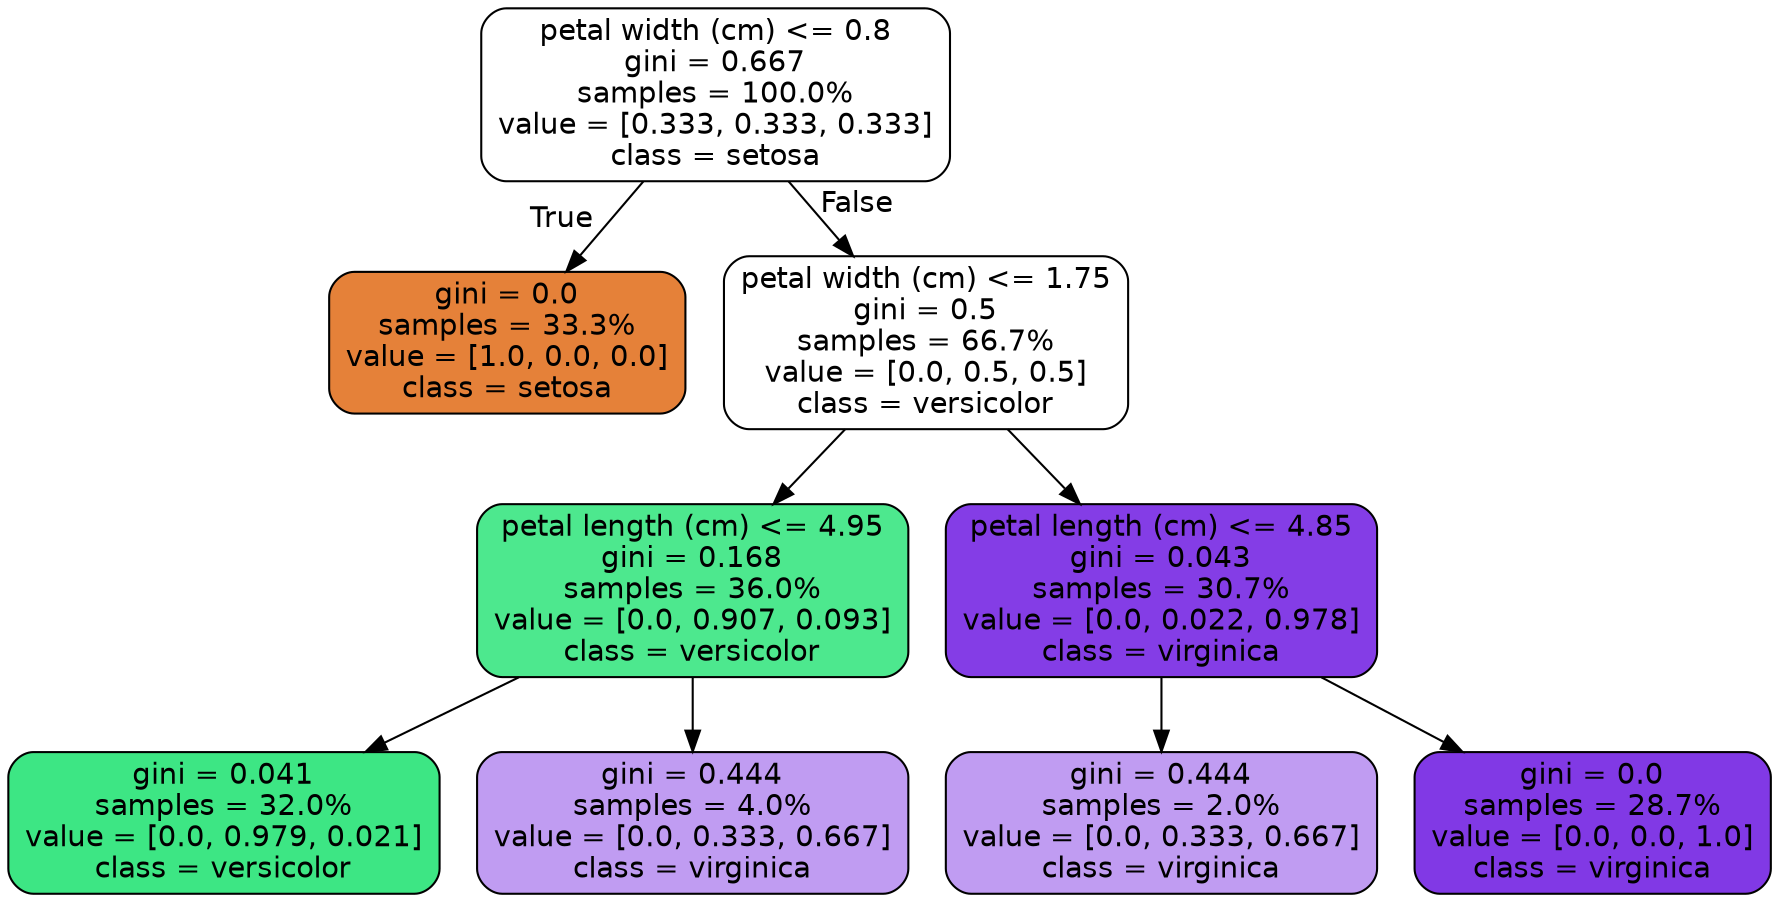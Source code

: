 digraph Tree {
node [shape=box, style="filled, rounded", color="black", fontname=helvetica] ;
edge [fontname=helvetica] ;
0 [label="petal width (cm) <= 0.8\ngini = 0.667\nsamples = 100.0%\nvalue = [0.333, 0.333, 0.333]\nclass = setosa", fillcolor="#ffffff"] ;
1 [label="gini = 0.0\nsamples = 33.3%\nvalue = [1.0, 0.0, 0.0]\nclass = setosa", fillcolor="#e58139"] ;
0 -> 1 [labeldistance=2.5, labelangle=45, headlabel="True"] ;
2 [label="petal width (cm) <= 1.75\ngini = 0.5\nsamples = 66.7%\nvalue = [0.0, 0.5, 0.5]\nclass = versicolor", fillcolor="#ffffff"] ;
0 -> 2 [labeldistance=2.5, labelangle=-45, headlabel="False"] ;
3 [label="petal length (cm) <= 4.95\ngini = 0.168\nsamples = 36.0%\nvalue = [0.0, 0.907, 0.093]\nclass = versicolor", fillcolor="#4de88e"] ;
2 -> 3 ;
4 [label="gini = 0.041\nsamples = 32.0%\nvalue = [0.0, 0.979, 0.021]\nclass = versicolor", fillcolor="#3de684"] ;
3 -> 4 ;
5 [label="gini = 0.444\nsamples = 4.0%\nvalue = [0.0, 0.333, 0.667]\nclass = virginica", fillcolor="#c09cf2"] ;
3 -> 5 ;
6 [label="petal length (cm) <= 4.85\ngini = 0.043\nsamples = 30.7%\nvalue = [0.0, 0.022, 0.978]\nclass = virginica", fillcolor="#843de6"] ;
2 -> 6 ;
7 [label="gini = 0.444\nsamples = 2.0%\nvalue = [0.0, 0.333, 0.667]\nclass = virginica", fillcolor="#c09cf2"] ;
6 -> 7 ;
8 [label="gini = 0.0\nsamples = 28.7%\nvalue = [0.0, 0.0, 1.0]\nclass = virginica", fillcolor="#8139e5"] ;
6 -> 8 ;
}